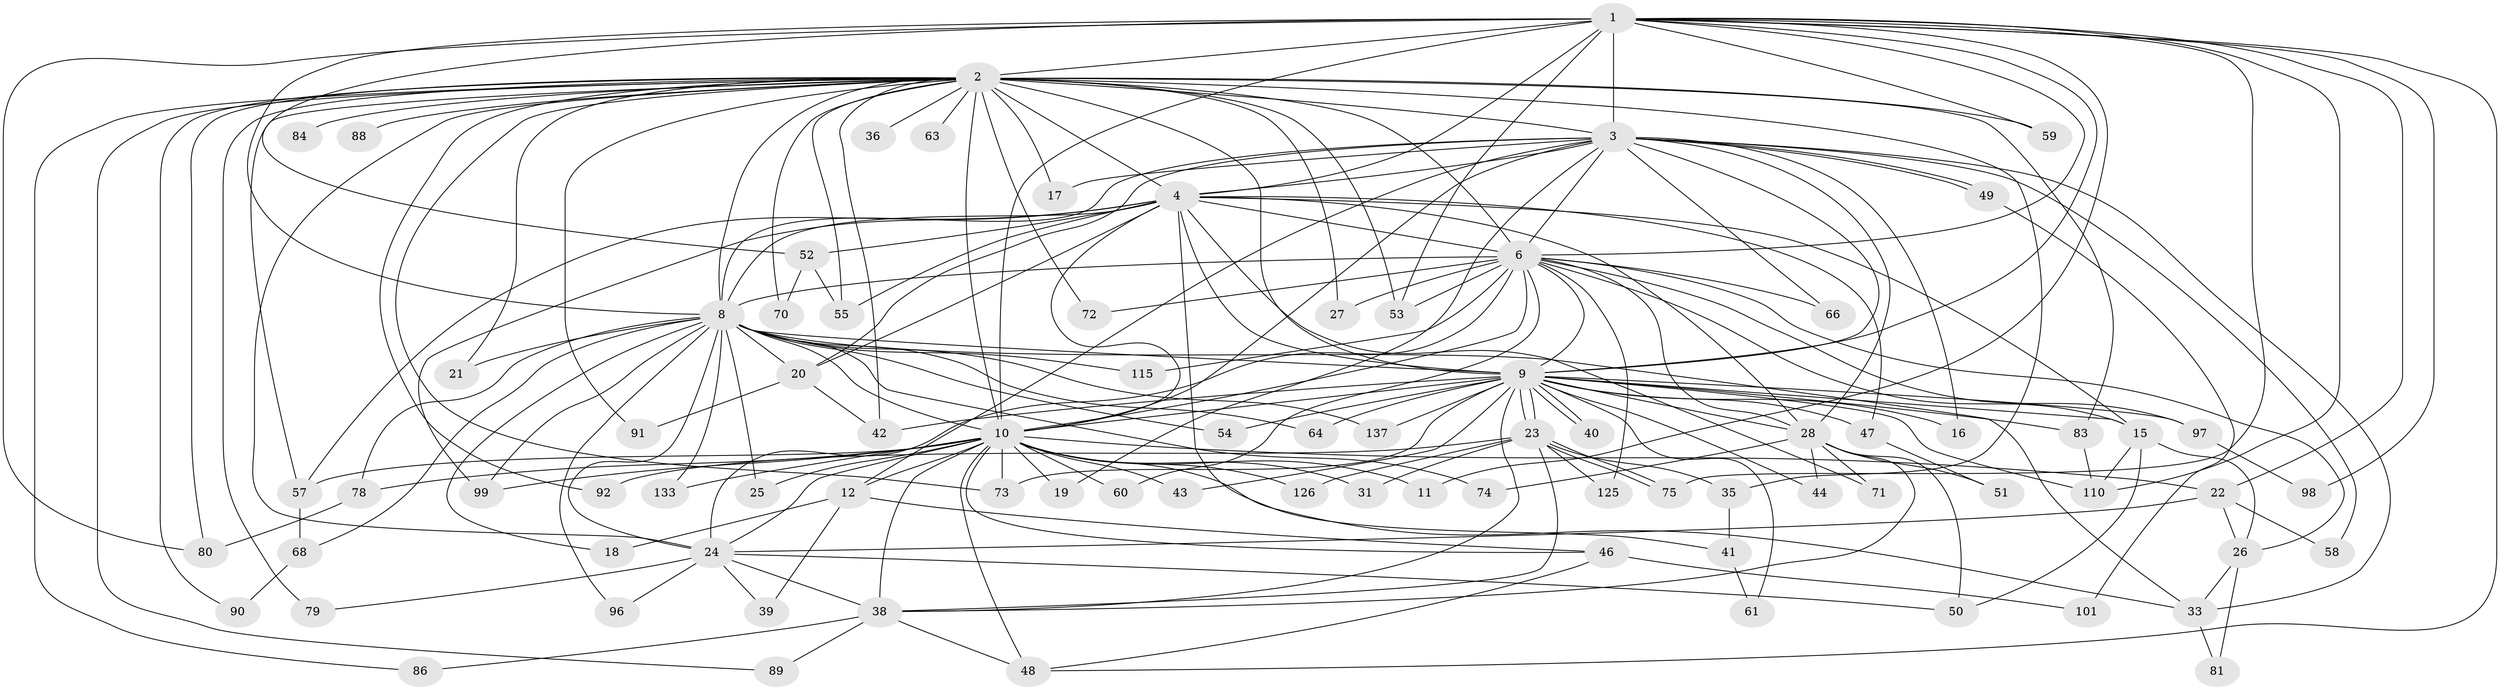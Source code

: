 // original degree distribution, {20: 0.014388489208633094, 23: 0.02158273381294964, 15: 0.007194244604316547, 25: 0.007194244604316547, 30: 0.014388489208633094, 33: 0.007194244604316547, 2: 0.5683453237410072, 5: 0.06474820143884892, 6: 0.03597122302158273, 10: 0.007194244604316547, 3: 0.19424460431654678, 9: 0.007194244604316547, 7: 0.007194244604316547, 4: 0.04316546762589928}
// Generated by graph-tools (version 1.1) at 2025/17/03/04/25 18:17:45]
// undirected, 83 vertices, 200 edges
graph export_dot {
graph [start="1"]
  node [color=gray90,style=filled];
  1;
  2 [super="+7+67+62+5+14+69"];
  3 [super="+104+130+136+65"];
  4 [super="+105+123+34+106"];
  6 [super="+87"];
  8 [super="+100+13"];
  9;
  10;
  11;
  12;
  15;
  16;
  17;
  18;
  19;
  20;
  21;
  22 [super="+95"];
  23;
  24 [super="+37+132+76+29"];
  25;
  26 [super="+108+114"];
  27 [super="+118"];
  28 [super="+30+113"];
  31;
  33;
  35;
  36;
  38 [super="+94+82+85"];
  39;
  40;
  41;
  42 [super="+56"];
  43;
  44;
  46;
  47;
  48 [super="+77"];
  49;
  50;
  51;
  52;
  53 [super="+135"];
  54;
  55 [super="+120"];
  57;
  58;
  59;
  60;
  61;
  63;
  64;
  66;
  68;
  70;
  71;
  72;
  73 [super="+102"];
  74;
  75 [super="+134"];
  78;
  79;
  80 [super="+119"];
  81;
  83;
  84;
  86;
  88;
  89;
  90;
  91;
  92;
  96;
  97;
  98;
  99 [super="+111"];
  101;
  110 [super="+116+124"];
  115;
  125;
  126;
  133;
  137;
  1 -- 2 [weight=3];
  1 -- 3 [weight=2];
  1 -- 4;
  1 -- 6;
  1 -- 8;
  1 -- 9;
  1 -- 10;
  1 -- 11;
  1 -- 22;
  1 -- 48;
  1 -- 52;
  1 -- 53;
  1 -- 59;
  1 -- 98;
  1 -- 110;
  1 -- 80;
  1 -- 75;
  2 -- 3 [weight=3];
  2 -- 4 [weight=4];
  2 -- 6 [weight=5];
  2 -- 8 [weight=5];
  2 -- 9 [weight=5];
  2 -- 10 [weight=3];
  2 -- 21;
  2 -- 27 [weight=4];
  2 -- 35;
  2 -- 70;
  2 -- 84 [weight=2];
  2 -- 92;
  2 -- 24 [weight=3];
  2 -- 80;
  2 -- 86;
  2 -- 90;
  2 -- 91 [weight=2];
  2 -- 36 [weight=2];
  2 -- 55;
  2 -- 57;
  2 -- 59;
  2 -- 63;
  2 -- 73;
  2 -- 88 [weight=2];
  2 -- 72;
  2 -- 17;
  2 -- 89;
  2 -- 42;
  2 -- 83;
  2 -- 53;
  2 -- 79;
  3 -- 4;
  3 -- 6;
  3 -- 8 [weight=3];
  3 -- 9;
  3 -- 10;
  3 -- 12;
  3 -- 16;
  3 -- 17;
  3 -- 19;
  3 -- 28;
  3 -- 49;
  3 -- 49;
  3 -- 58;
  3 -- 66;
  3 -- 20;
  3 -- 33;
  4 -- 6;
  4 -- 8 [weight=2];
  4 -- 9;
  4 -- 10;
  4 -- 20;
  4 -- 41;
  4 -- 47;
  4 -- 55;
  4 -- 71;
  4 -- 99;
  4 -- 28;
  4 -- 15;
  4 -- 52;
  4 -- 57;
  6 -- 8 [weight=2];
  6 -- 9;
  6 -- 10;
  6 -- 15;
  6 -- 24;
  6 -- 26;
  6 -- 60;
  6 -- 66;
  6 -- 72;
  6 -- 97;
  6 -- 115;
  6 -- 125;
  6 -- 53;
  6 -- 28;
  6 -- 27;
  8 -- 9 [weight=2];
  8 -- 10 [weight=2];
  8 -- 18;
  8 -- 20;
  8 -- 21;
  8 -- 24;
  8 -- 25;
  8 -- 33;
  8 -- 54;
  8 -- 64;
  8 -- 68;
  8 -- 74;
  8 -- 78;
  8 -- 96;
  8 -- 115;
  8 -- 133;
  8 -- 137;
  8 -- 99;
  9 -- 10;
  9 -- 15;
  9 -- 16;
  9 -- 23;
  9 -- 23;
  9 -- 28 [weight=2];
  9 -- 40;
  9 -- 40;
  9 -- 42;
  9 -- 43;
  9 -- 44;
  9 -- 47;
  9 -- 54;
  9 -- 61;
  9 -- 64;
  9 -- 83;
  9 -- 97;
  9 -- 110;
  9 -- 137;
  9 -- 73;
  9 -- 38;
  10 -- 11;
  10 -- 12;
  10 -- 19;
  10 -- 22 [weight=2];
  10 -- 25;
  10 -- 31;
  10 -- 33;
  10 -- 43;
  10 -- 46;
  10 -- 57;
  10 -- 60;
  10 -- 73;
  10 -- 78;
  10 -- 126;
  10 -- 133;
  10 -- 38;
  10 -- 24;
  10 -- 99;
  10 -- 48;
  12 -- 18;
  12 -- 39;
  12 -- 46;
  15 -- 50;
  15 -- 110;
  15 -- 26;
  20 -- 42;
  20 -- 91;
  22 -- 26;
  22 -- 58;
  22 -- 24;
  23 -- 31;
  23 -- 35;
  23 -- 38;
  23 -- 75;
  23 -- 75;
  23 -- 92;
  23 -- 125;
  23 -- 126;
  24 -- 50;
  24 -- 39;
  24 -- 79;
  24 -- 96;
  24 -- 38 [weight=2];
  26 -- 81;
  26 -- 33;
  28 -- 44;
  28 -- 51;
  28 -- 74;
  28 -- 38 [weight=2];
  28 -- 71;
  28 -- 50;
  33 -- 81;
  35 -- 41;
  38 -- 48;
  38 -- 89;
  38 -- 86;
  41 -- 61;
  46 -- 48;
  46 -- 101;
  47 -- 51;
  49 -- 101;
  52 -- 70;
  52 -- 55;
  57 -- 68;
  68 -- 90;
  78 -- 80;
  83 -- 110;
  97 -- 98;
}

